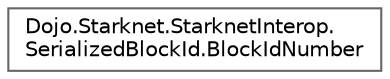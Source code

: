 digraph "Graphical Class Hierarchy"
{
 // LATEX_PDF_SIZE
  bgcolor="transparent";
  edge [fontname=Helvetica,fontsize=10,labelfontname=Helvetica,labelfontsize=10];
  node [fontname=Helvetica,fontsize=10,shape=box,height=0.2,width=0.4];
  rankdir="LR";
  Node0 [id="Node000000",label="Dojo.Starknet.StarknetInterop.\lSerializedBlockId.BlockIdNumber",height=0.2,width=0.4,color="grey40", fillcolor="white", style="filled",URL="$struct_dojo_1_1_starknet_1_1_starknet_interop_1_1_serialized_block_id_1_1_block_id_number.html",tooltip=" "];
}
